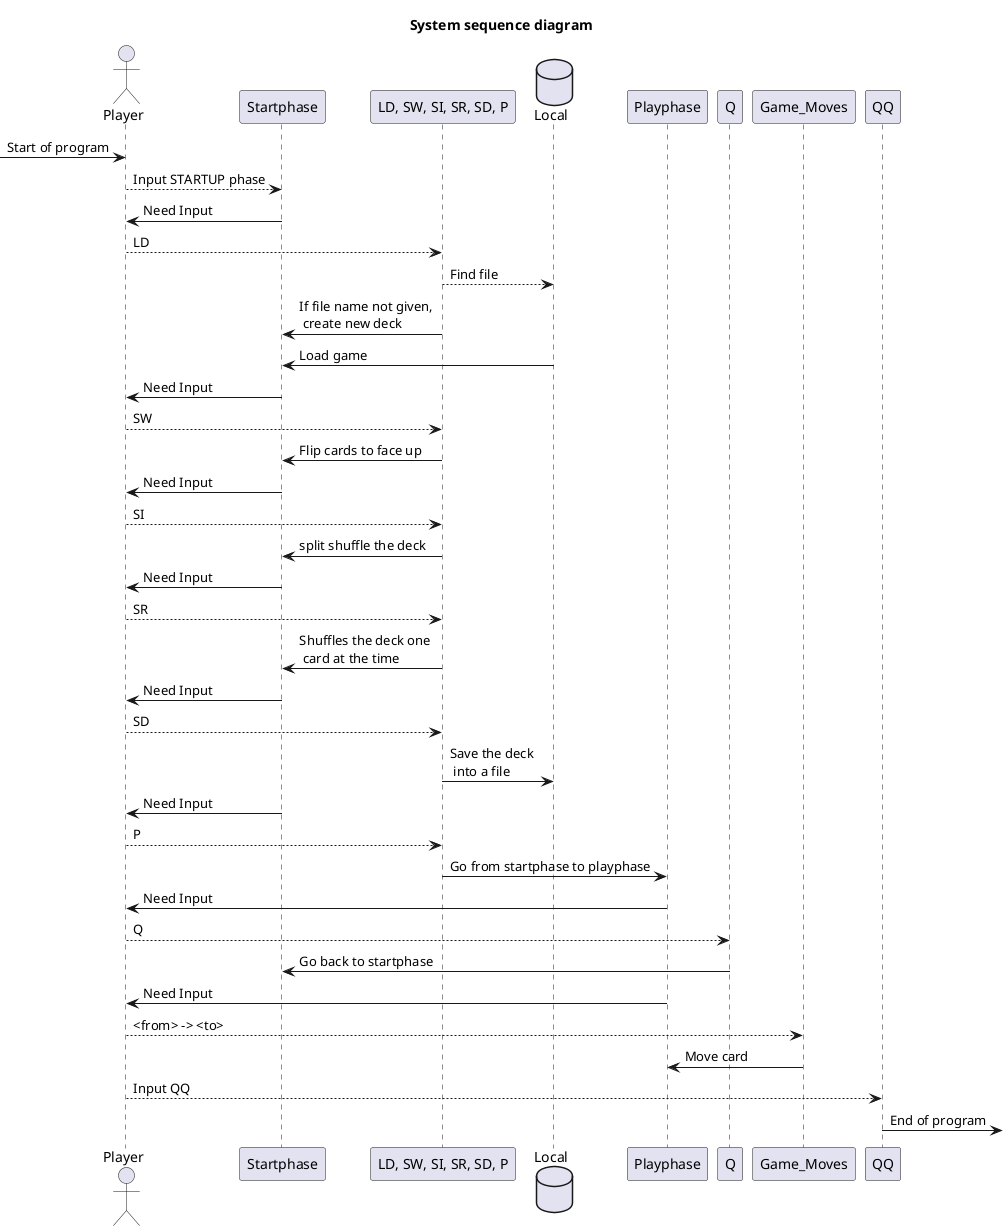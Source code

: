 @startuml
title System sequence diagram
actor Player
participant Startphase
participant "LD, SW, SI, SR, SD, P" as commands
database Local
participant Playphase
participant Q
participant Game_Moves
participant QQ

-> Player: Start of program
Player --> Startphase: Input STARTUP phase
Player <- Startphase: Need Input
Player --> commands: LD
commands --> Local: Find file
Startphase <- commands: If file name not given, \n create new deck
Startphase <- Local: Load game
Player <- Startphase: Need Input
Player --> commands: SW
Startphase <- commands: Flip cards to face up
Player <- Startphase: Need Input
Player --> commands: SI
Startphase <- commands: split shuffle the deck
Player <- Startphase: Need Input
Player --> commands: SR
Startphase <- commands: Shuffles the deck one \n card at the time
Player <- Startphase: Need Input
Player --> commands: SD
commands -> Local: Save the deck \n into a file
Player <- Startphase: Need Input
Player --> commands: P
commands -> Playphase: Go from startphase to playphase
Player <- Playphase: Need Input
Player --> Q: Q
Startphase <- Q: Go back to startphase
Player <- Playphase: Need Input
Player --> Game_Moves: <from> -> <to>
Playphase <- Game_Moves: Move card
Player --> QQ: Input QQ
QQ ->: End of program
@enduml